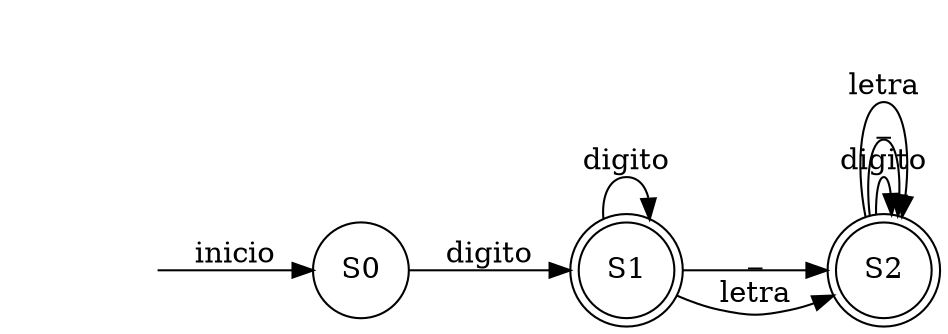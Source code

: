 digraph G{
rankdir = LR;
inicio[style="invis"];inicio->S0 [label="inicio"];
S0[label="S0"shape=circle];
S0 -> S1[label="digito"]
S1[label="S1"shape=doublecircle];
S1 -> S1[label="digito"]
S1 -> S2[label="_"]
S1 -> S2[label="letra"]
S2[label="S2"shape=doublecircle];
S2 -> S2[label="digito"]
S2 -> S2[label="_"]
S2 -> S2[label="letra"]
}